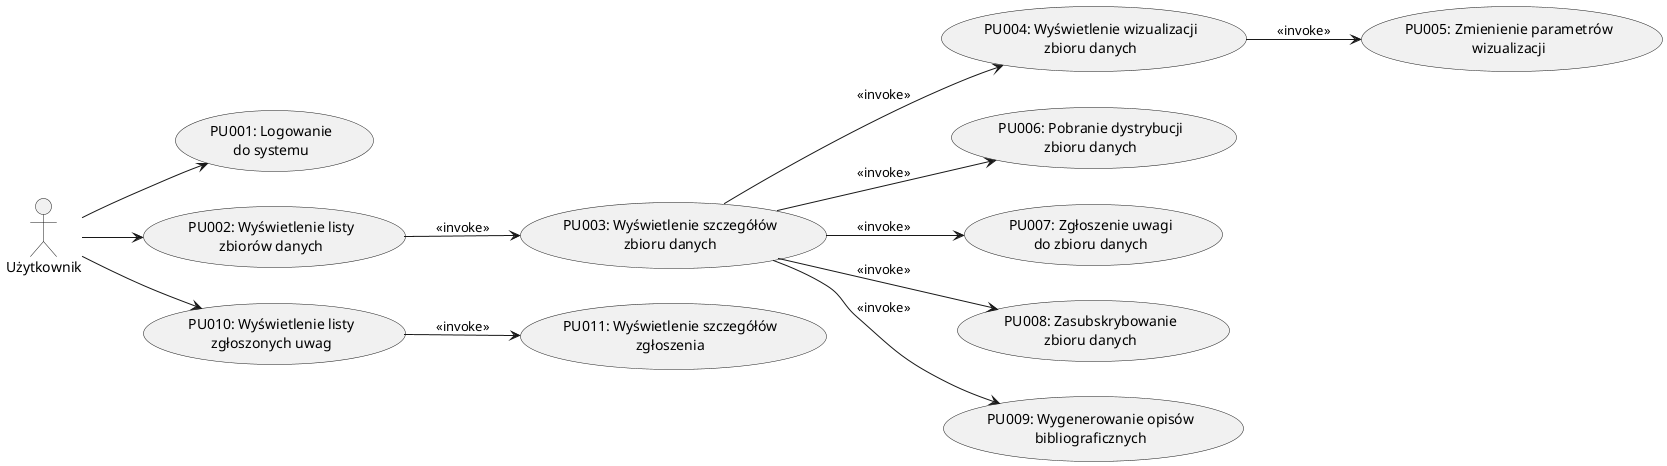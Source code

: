 @startuml Uzytkownik
left to right direction

actor "Użytkownik" as User

usecase "PU001: Logowanie\ndo systemu" as PU001
usecase "PU002: Wyświetlenie listy\nzbiorów danych" as PU002
usecase "PU003: Wyświetlenie szczegółów\nzbioru danych" as PU003
usecase "PU004: Wyświetlenie wizualizacji\nzbioru danych" as PU004
usecase "PU005: Zmienienie parametrów\nwizualizacji" as PU005
usecase "PU006: Pobranie dystrybucji\nzbioru danych" as PU006
usecase "PU007: Zgłoszenie uwagi\ndo zbioru danych" as PU007
usecase "PU008: Zasubskrybowanie\nzbioru danych" as PU008
usecase "PU009: Wygenerowanie opisów\nbibliograficznych" as PU009
usecase "PU010: Wyświetlenie listy\nzgłoszonych uwag" as PU010
usecase "PU011: Wyświetlenie szczegółów\nzgłoszenia" as PU011

User --> PU001
User --> PU002
User --> PU010

PU002 --> PU003 : <<invoke>>
PU003 --> PU004 : <<invoke>>
PU003 --> PU007 : <<invoke>>
PU003 --> PU008 : <<invoke>>
PU003 --> PU006 : <<invoke>>
PU003 --> PU009 : <<invoke>>
PU004 --> PU005 : <<invoke>>

PU010 --> PU011 : <<invoke>>

@enduml
